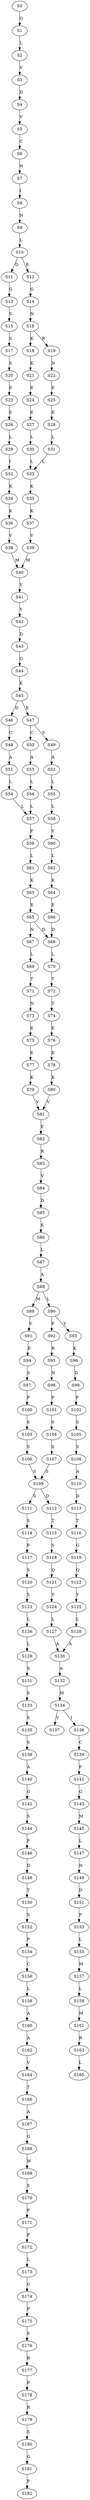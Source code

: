 strict digraph  {
	S0 -> S1 [ label = G ];
	S1 -> S2 [ label = L ];
	S2 -> S3 [ label = V ];
	S3 -> S4 [ label = D ];
	S4 -> S5 [ label = V ];
	S5 -> S6 [ label = C ];
	S6 -> S7 [ label = N ];
	S7 -> S8 [ label = I ];
	S8 -> S9 [ label = N ];
	S9 -> S10 [ label = L ];
	S10 -> S11 [ label = D ];
	S10 -> S12 [ label = E ];
	S11 -> S13 [ label = G ];
	S12 -> S14 [ label = G ];
	S13 -> S15 [ label = S ];
	S14 -> S16 [ label = N ];
	S15 -> S17 [ label = S ];
	S16 -> S18 [ label = K ];
	S16 -> S19 [ label = R ];
	S17 -> S20 [ label = S ];
	S18 -> S21 [ label = K ];
	S19 -> S22 [ label = N ];
	S20 -> S23 [ label = E ];
	S21 -> S24 [ label = E ];
	S22 -> S25 [ label = E ];
	S23 -> S26 [ label = E ];
	S24 -> S27 [ label = E ];
	S25 -> S28 [ label = E ];
	S26 -> S29 [ label = L ];
	S27 -> S30 [ label = L ];
	S28 -> S31 [ label = L ];
	S29 -> S32 [ label = I ];
	S30 -> S33 [ label = L ];
	S31 -> S33 [ label = L ];
	S32 -> S34 [ label = K ];
	S33 -> S35 [ label = K ];
	S34 -> S36 [ label = K ];
	S35 -> S37 [ label = K ];
	S36 -> S38 [ label = V ];
	S37 -> S39 [ label = V ];
	S38 -> S40 [ label = M ];
	S39 -> S40 [ label = M ];
	S40 -> S41 [ label = Y ];
	S41 -> S42 [ label = Y ];
	S42 -> S43 [ label = D ];
	S43 -> S44 [ label = G ];
	S44 -> S45 [ label = K ];
	S45 -> S46 [ label = D ];
	S45 -> S47 [ label = E ];
	S46 -> S48 [ label = C ];
	S47 -> S49 [ label = S ];
	S47 -> S50 [ label = C ];
	S48 -> S51 [ label = A ];
	S49 -> S52 [ label = A ];
	S50 -> S53 [ label = A ];
	S51 -> S54 [ label = L ];
	S52 -> S55 [ label = L ];
	S53 -> S56 [ label = L ];
	S54 -> S57 [ label = L ];
	S55 -> S58 [ label = L ];
	S56 -> S57 [ label = L ];
	S57 -> S59 [ label = F ];
	S58 -> S60 [ label = Y ];
	S59 -> S61 [ label = L ];
	S60 -> S62 [ label = L ];
	S61 -> S63 [ label = K ];
	S62 -> S64 [ label = K ];
	S63 -> S65 [ label = E ];
	S64 -> S66 [ label = E ];
	S65 -> S67 [ label = N ];
	S65 -> S68 [ label = D ];
	S66 -> S68 [ label = D ];
	S67 -> S69 [ label = L ];
	S68 -> S70 [ label = L ];
	S69 -> S71 [ label = T ];
	S70 -> S72 [ label = T ];
	S71 -> S73 [ label = N ];
	S72 -> S74 [ label = T ];
	S73 -> S75 [ label = E ];
	S74 -> S76 [ label = E ];
	S75 -> S77 [ label = E ];
	S76 -> S78 [ label = E ];
	S77 -> S79 [ label = K ];
	S78 -> S80 [ label = K ];
	S79 -> S81 [ label = V ];
	S80 -> S81 [ label = V ];
	S81 -> S82 [ label = E ];
	S82 -> S83 [ label = R ];
	S83 -> S84 [ label = V ];
	S84 -> S85 [ label = D ];
	S85 -> S86 [ label = K ];
	S86 -> S87 [ label = L ];
	S87 -> S88 [ label = A ];
	S88 -> S89 [ label = M ];
	S88 -> S90 [ label = L ];
	S89 -> S91 [ label = V ];
	S90 -> S92 [ label = F ];
	S90 -> S93 [ label = Y ];
	S91 -> S94 [ label = E ];
	S92 -> S95 [ label = R ];
	S93 -> S96 [ label = K ];
	S94 -> S97 [ label = S ];
	S95 -> S98 [ label = N ];
	S96 -> S99 [ label = D ];
	S97 -> S100 [ label = P ];
	S98 -> S101 [ label = P ];
	S99 -> S102 [ label = P ];
	S100 -> S103 [ label = S ];
	S101 -> S104 [ label = S ];
	S102 -> S105 [ label = S ];
	S103 -> S106 [ label = S ];
	S104 -> S107 [ label = S ];
	S105 -> S108 [ label = S ];
	S106 -> S109 [ label = S ];
	S107 -> S109 [ label = S ];
	S108 -> S110 [ label = A ];
	S109 -> S111 [ label = S ];
	S109 -> S112 [ label = D ];
	S110 -> S113 [ label = D ];
	S111 -> S114 [ label = S ];
	S112 -> S115 [ label = T ];
	S113 -> S116 [ label = T ];
	S114 -> S117 [ label = P ];
	S115 -> S118 [ label = S ];
	S116 -> S119 [ label = G ];
	S117 -> S120 [ label = S ];
	S118 -> S121 [ label = Q ];
	S119 -> S122 [ label = Q ];
	S120 -> S123 [ label = S ];
	S121 -> S124 [ label = Y ];
	S122 -> S125 [ label = Y ];
	S123 -> S126 [ label = L ];
	S124 -> S127 [ label = L ];
	S125 -> S128 [ label = L ];
	S126 -> S129 [ label = L ];
	S127 -> S130 [ label = A ];
	S128 -> S130 [ label = A ];
	S129 -> S131 [ label = S ];
	S130 -> S132 [ label = A ];
	S131 -> S133 [ label = S ];
	S132 -> S134 [ label = M ];
	S133 -> S135 [ label = S ];
	S134 -> S136 [ label = I ];
	S134 -> S137 [ label = V ];
	S135 -> S138 [ label = S ];
	S136 -> S139 [ label = C ];
	S138 -> S140 [ label = A ];
	S139 -> S141 [ label = F ];
	S140 -> S142 [ label = G ];
	S141 -> S143 [ label = G ];
	S142 -> S144 [ label = S ];
	S143 -> S145 [ label = M ];
	S144 -> S146 [ label = P ];
	S145 -> S147 [ label = L ];
	S146 -> S148 [ label = D ];
	S147 -> S149 [ label = N ];
	S148 -> S150 [ label = T ];
	S149 -> S151 [ label = D ];
	S150 -> S152 [ label = S ];
	S151 -> S153 [ label = P ];
	S152 -> S154 [ label = P ];
	S153 -> S155 [ label = L ];
	S154 -> S156 [ label = C ];
	S155 -> S157 [ label = M ];
	S156 -> S158 [ label = L ];
	S157 -> S159 [ label = L ];
	S158 -> S160 [ label = A ];
	S159 -> S161 [ label = M ];
	S160 -> S162 [ label = A ];
	S161 -> S163 [ label = R ];
	S162 -> S164 [ label = V ];
	S163 -> S165 [ label = L ];
	S164 -> S166 [ label = T ];
	S166 -> S167 [ label = A ];
	S167 -> S168 [ label = G ];
	S168 -> S169 [ label = W ];
	S169 -> S170 [ label = S ];
	S170 -> S171 [ label = P ];
	S171 -> S172 [ label = P ];
	S172 -> S173 [ label = L ];
	S173 -> S174 [ label = G ];
	S174 -> S175 [ label = P ];
	S175 -> S176 [ label = S ];
	S176 -> S177 [ label = R ];
	S177 -> S178 [ label = P ];
	S178 -> S179 [ label = R ];
	S179 -> S180 [ label = S ];
	S180 -> S181 [ label = G ];
	S181 -> S182 [ label = P ];
}
